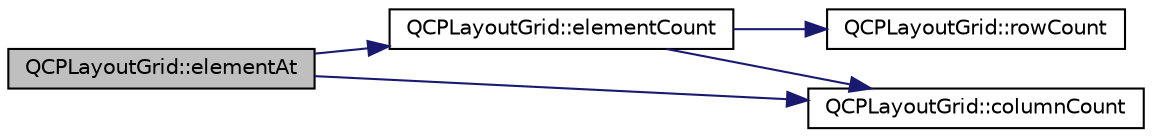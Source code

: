 digraph "QCPLayoutGrid::elementAt"
{
  edge [fontname="Helvetica",fontsize="10",labelfontname="Helvetica",labelfontsize="10"];
  node [fontname="Helvetica",fontsize="10",shape=record];
  rankdir="LR";
  Node61 [label="QCPLayoutGrid::elementAt",height=0.2,width=0.4,color="black", fillcolor="grey75", style="filled", fontcolor="black"];
  Node61 -> Node62 [color="midnightblue",fontsize="10",style="solid",fontname="Helvetica"];
  Node62 [label="QCPLayoutGrid::elementCount",height=0.2,width=0.4,color="black", fillcolor="white", style="filled",URL="$df/dd4/class_q_c_p_layout_grid.html#a77f194843d037e0da6d5f3170acdf3a2"];
  Node62 -> Node63 [color="midnightblue",fontsize="10",style="solid",fontname="Helvetica"];
  Node63 [label="QCPLayoutGrid::rowCount",height=0.2,width=0.4,color="black", fillcolor="white", style="filled",URL="$df/dd4/class_q_c_p_layout_grid.html#a19c66fd76cbce58a8e94f33797e0c0aa"];
  Node62 -> Node64 [color="midnightblue",fontsize="10",style="solid",fontname="Helvetica"];
  Node64 [label="QCPLayoutGrid::columnCount",height=0.2,width=0.4,color="black", fillcolor="white", style="filled",URL="$df/dd4/class_q_c_p_layout_grid.html#a1a2962cbf45011405b64b913afa8e7a2"];
  Node61 -> Node64 [color="midnightblue",fontsize="10",style="solid",fontname="Helvetica"];
}
